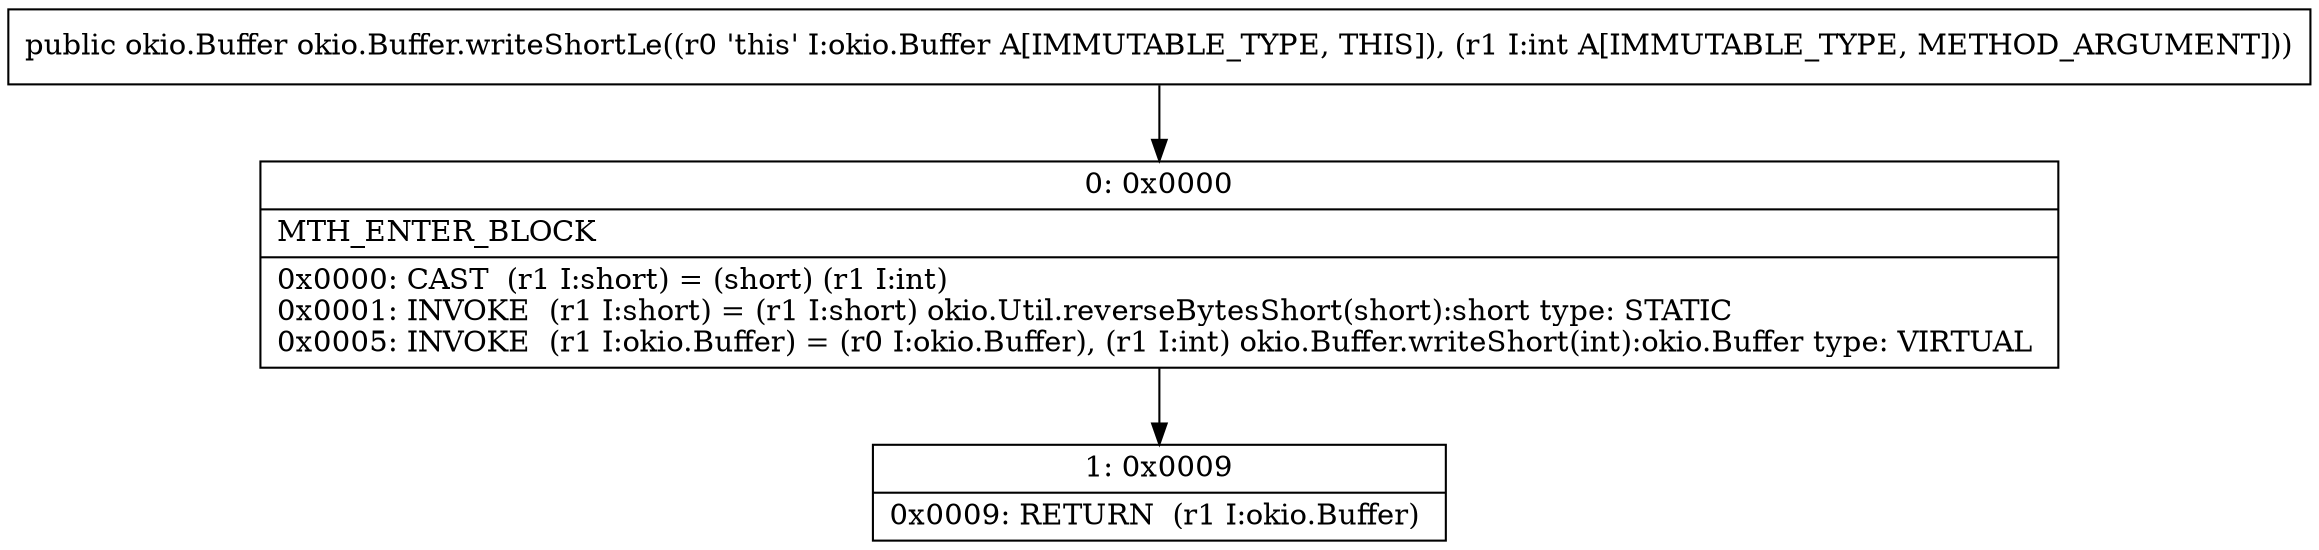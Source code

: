 digraph "CFG forokio.Buffer.writeShortLe(I)Lokio\/Buffer;" {
Node_0 [shape=record,label="{0\:\ 0x0000|MTH_ENTER_BLOCK\l|0x0000: CAST  (r1 I:short) = (short) (r1 I:int) \l0x0001: INVOKE  (r1 I:short) = (r1 I:short) okio.Util.reverseBytesShort(short):short type: STATIC \l0x0005: INVOKE  (r1 I:okio.Buffer) = (r0 I:okio.Buffer), (r1 I:int) okio.Buffer.writeShort(int):okio.Buffer type: VIRTUAL \l}"];
Node_1 [shape=record,label="{1\:\ 0x0009|0x0009: RETURN  (r1 I:okio.Buffer) \l}"];
MethodNode[shape=record,label="{public okio.Buffer okio.Buffer.writeShortLe((r0 'this' I:okio.Buffer A[IMMUTABLE_TYPE, THIS]), (r1 I:int A[IMMUTABLE_TYPE, METHOD_ARGUMENT])) }"];
MethodNode -> Node_0;
Node_0 -> Node_1;
}

